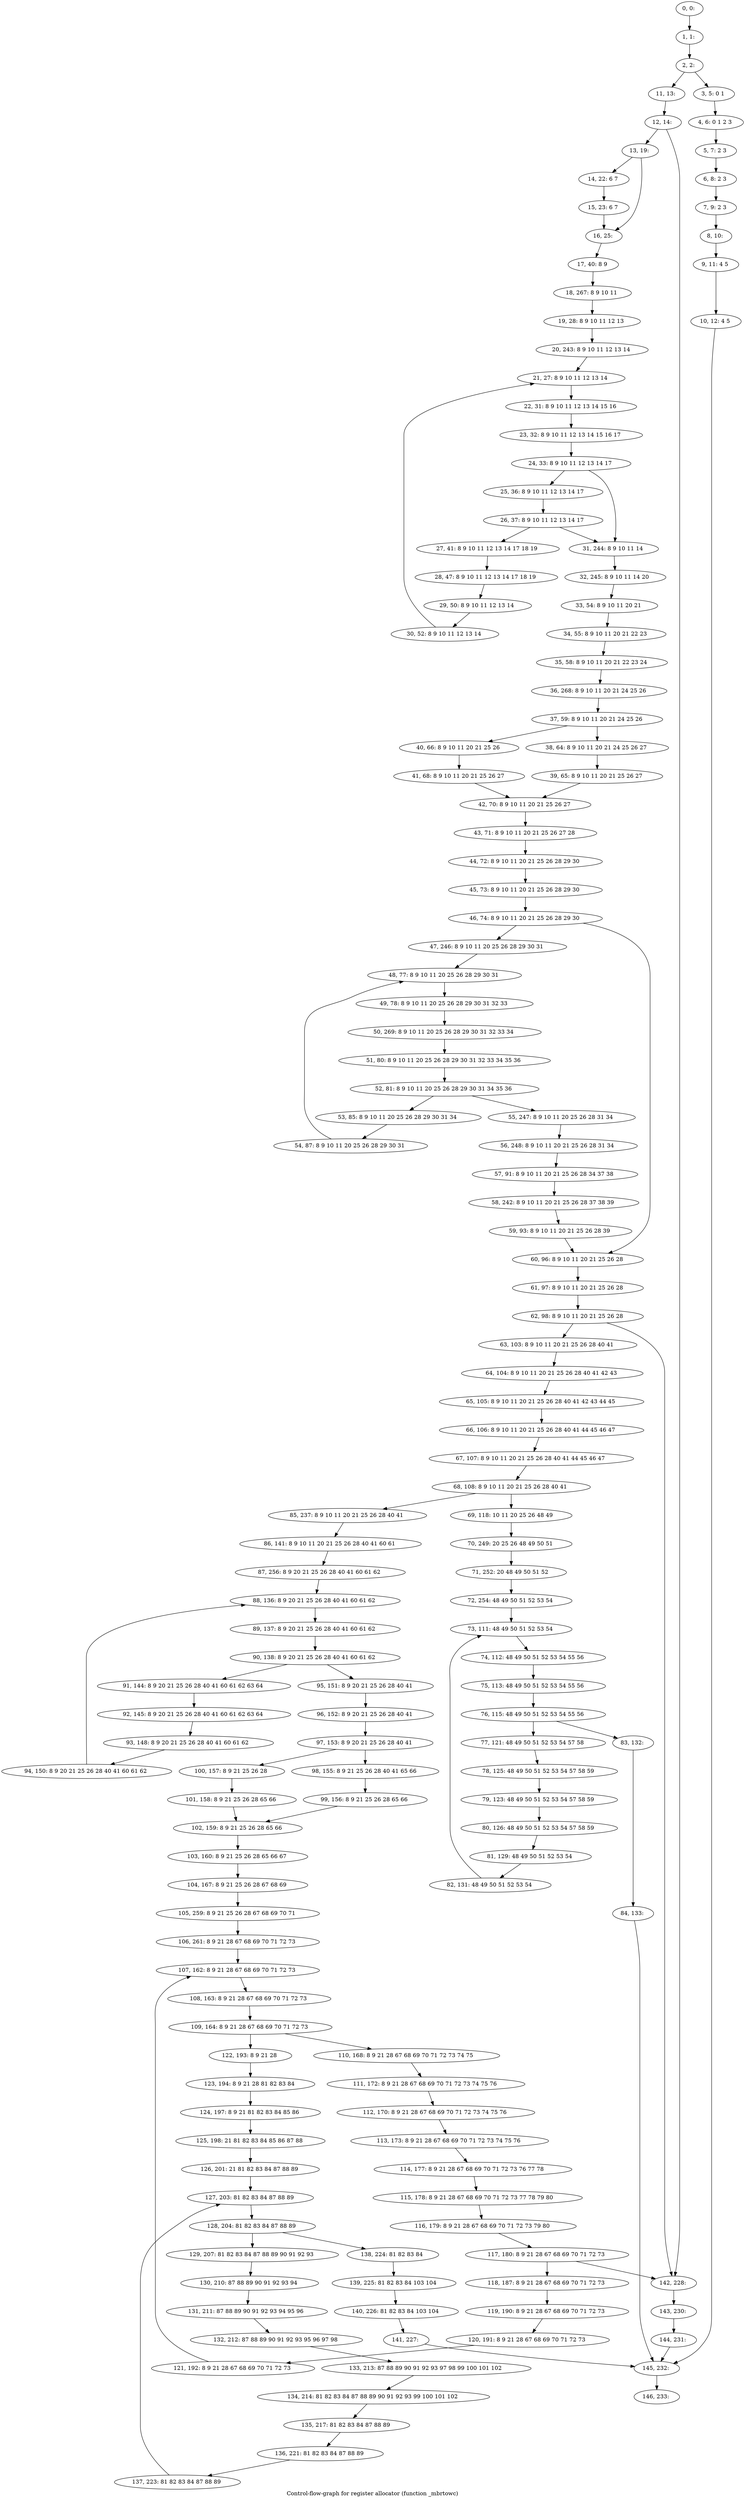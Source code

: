 digraph G {
graph [label="Control-flow-graph for register allocator (function _mbrtowc)"]
0[label="0, 0: "];
1[label="1, 1: "];
2[label="2, 2: "];
3[label="3, 5: 0 1 "];
4[label="4, 6: 0 1 2 3 "];
5[label="5, 7: 2 3 "];
6[label="6, 8: 2 3 "];
7[label="7, 9: 2 3 "];
8[label="8, 10: "];
9[label="9, 11: 4 5 "];
10[label="10, 12: 4 5 "];
11[label="11, 13: "];
12[label="12, 14: "];
13[label="13, 19: "];
14[label="14, 22: 6 7 "];
15[label="15, 23: 6 7 "];
16[label="16, 25: "];
17[label="17, 40: 8 9 "];
18[label="18, 267: 8 9 10 11 "];
19[label="19, 28: 8 9 10 11 12 13 "];
20[label="20, 243: 8 9 10 11 12 13 14 "];
21[label="21, 27: 8 9 10 11 12 13 14 "];
22[label="22, 31: 8 9 10 11 12 13 14 15 16 "];
23[label="23, 32: 8 9 10 11 12 13 14 15 16 17 "];
24[label="24, 33: 8 9 10 11 12 13 14 17 "];
25[label="25, 36: 8 9 10 11 12 13 14 17 "];
26[label="26, 37: 8 9 10 11 12 13 14 17 "];
27[label="27, 41: 8 9 10 11 12 13 14 17 18 19 "];
28[label="28, 47: 8 9 10 11 12 13 14 17 18 19 "];
29[label="29, 50: 8 9 10 11 12 13 14 "];
30[label="30, 52: 8 9 10 11 12 13 14 "];
31[label="31, 244: 8 9 10 11 14 "];
32[label="32, 245: 8 9 10 11 14 20 "];
33[label="33, 54: 8 9 10 11 20 21 "];
34[label="34, 55: 8 9 10 11 20 21 22 23 "];
35[label="35, 58: 8 9 10 11 20 21 22 23 24 "];
36[label="36, 268: 8 9 10 11 20 21 24 25 26 "];
37[label="37, 59: 8 9 10 11 20 21 24 25 26 "];
38[label="38, 64: 8 9 10 11 20 21 24 25 26 27 "];
39[label="39, 65: 8 9 10 11 20 21 25 26 27 "];
40[label="40, 66: 8 9 10 11 20 21 25 26 "];
41[label="41, 68: 8 9 10 11 20 21 25 26 27 "];
42[label="42, 70: 8 9 10 11 20 21 25 26 27 "];
43[label="43, 71: 8 9 10 11 20 21 25 26 27 28 "];
44[label="44, 72: 8 9 10 11 20 21 25 26 28 29 30 "];
45[label="45, 73: 8 9 10 11 20 21 25 26 28 29 30 "];
46[label="46, 74: 8 9 10 11 20 21 25 26 28 29 30 "];
47[label="47, 246: 8 9 10 11 20 25 26 28 29 30 31 "];
48[label="48, 77: 8 9 10 11 20 25 26 28 29 30 31 "];
49[label="49, 78: 8 9 10 11 20 25 26 28 29 30 31 32 33 "];
50[label="50, 269: 8 9 10 11 20 25 26 28 29 30 31 32 33 34 "];
51[label="51, 80: 8 9 10 11 20 25 26 28 29 30 31 32 33 34 35 36 "];
52[label="52, 81: 8 9 10 11 20 25 26 28 29 30 31 34 35 36 "];
53[label="53, 85: 8 9 10 11 20 25 26 28 29 30 31 34 "];
54[label="54, 87: 8 9 10 11 20 25 26 28 29 30 31 "];
55[label="55, 247: 8 9 10 11 20 25 26 28 31 34 "];
56[label="56, 248: 8 9 10 11 20 21 25 26 28 31 34 "];
57[label="57, 91: 8 9 10 11 20 21 25 26 28 34 37 38 "];
58[label="58, 242: 8 9 10 11 20 21 25 26 28 37 38 39 "];
59[label="59, 93: 8 9 10 11 20 21 25 26 28 39 "];
60[label="60, 96: 8 9 10 11 20 21 25 26 28 "];
61[label="61, 97: 8 9 10 11 20 21 25 26 28 "];
62[label="62, 98: 8 9 10 11 20 21 25 26 28 "];
63[label="63, 103: 8 9 10 11 20 21 25 26 28 40 41 "];
64[label="64, 104: 8 9 10 11 20 21 25 26 28 40 41 42 43 "];
65[label="65, 105: 8 9 10 11 20 21 25 26 28 40 41 42 43 44 45 "];
66[label="66, 106: 8 9 10 11 20 21 25 26 28 40 41 44 45 46 47 "];
67[label="67, 107: 8 9 10 11 20 21 25 26 28 40 41 44 45 46 47 "];
68[label="68, 108: 8 9 10 11 20 21 25 26 28 40 41 "];
69[label="69, 118: 10 11 20 25 26 48 49 "];
70[label="70, 249: 20 25 26 48 49 50 51 "];
71[label="71, 252: 20 48 49 50 51 52 "];
72[label="72, 254: 48 49 50 51 52 53 54 "];
73[label="73, 111: 48 49 50 51 52 53 54 "];
74[label="74, 112: 48 49 50 51 52 53 54 55 56 "];
75[label="75, 113: 48 49 50 51 52 53 54 55 56 "];
76[label="76, 115: 48 49 50 51 52 53 54 55 56 "];
77[label="77, 121: 48 49 50 51 52 53 54 57 58 "];
78[label="78, 125: 48 49 50 51 52 53 54 57 58 59 "];
79[label="79, 123: 48 49 50 51 52 53 54 57 58 59 "];
80[label="80, 126: 48 49 50 51 52 53 54 57 58 59 "];
81[label="81, 129: 48 49 50 51 52 53 54 "];
82[label="82, 131: 48 49 50 51 52 53 54 "];
83[label="83, 132: "];
84[label="84, 133: "];
85[label="85, 237: 8 9 10 11 20 21 25 26 28 40 41 "];
86[label="86, 141: 8 9 10 11 20 21 25 26 28 40 41 60 61 "];
87[label="87, 256: 8 9 20 21 25 26 28 40 41 60 61 62 "];
88[label="88, 136: 8 9 20 21 25 26 28 40 41 60 61 62 "];
89[label="89, 137: 8 9 20 21 25 26 28 40 41 60 61 62 "];
90[label="90, 138: 8 9 20 21 25 26 28 40 41 60 61 62 "];
91[label="91, 144: 8 9 20 21 25 26 28 40 41 60 61 62 63 64 "];
92[label="92, 145: 8 9 20 21 25 26 28 40 41 60 61 62 63 64 "];
93[label="93, 148: 8 9 20 21 25 26 28 40 41 60 61 62 "];
94[label="94, 150: 8 9 20 21 25 26 28 40 41 60 61 62 "];
95[label="95, 151: 8 9 20 21 25 26 28 40 41 "];
96[label="96, 152: 8 9 20 21 25 26 28 40 41 "];
97[label="97, 153: 8 9 20 21 25 26 28 40 41 "];
98[label="98, 155: 8 9 21 25 26 28 40 41 65 66 "];
99[label="99, 156: 8 9 21 25 26 28 65 66 "];
100[label="100, 157: 8 9 21 25 26 28 "];
101[label="101, 158: 8 9 21 25 26 28 65 66 "];
102[label="102, 159: 8 9 21 25 26 28 65 66 "];
103[label="103, 160: 8 9 21 25 26 28 65 66 67 "];
104[label="104, 167: 8 9 21 25 26 28 67 68 69 "];
105[label="105, 259: 8 9 21 25 26 28 67 68 69 70 71 "];
106[label="106, 261: 8 9 21 28 67 68 69 70 71 72 73 "];
107[label="107, 162: 8 9 21 28 67 68 69 70 71 72 73 "];
108[label="108, 163: 8 9 21 28 67 68 69 70 71 72 73 "];
109[label="109, 164: 8 9 21 28 67 68 69 70 71 72 73 "];
110[label="110, 168: 8 9 21 28 67 68 69 70 71 72 73 74 75 "];
111[label="111, 172: 8 9 21 28 67 68 69 70 71 72 73 74 75 76 "];
112[label="112, 170: 8 9 21 28 67 68 69 70 71 72 73 74 75 76 "];
113[label="113, 173: 8 9 21 28 67 68 69 70 71 72 73 74 75 76 "];
114[label="114, 177: 8 9 21 28 67 68 69 70 71 72 73 76 77 78 "];
115[label="115, 178: 8 9 21 28 67 68 69 70 71 72 73 77 78 79 80 "];
116[label="116, 179: 8 9 21 28 67 68 69 70 71 72 73 79 80 "];
117[label="117, 180: 8 9 21 28 67 68 69 70 71 72 73 "];
118[label="118, 187: 8 9 21 28 67 68 69 70 71 72 73 "];
119[label="119, 190: 8 9 21 28 67 68 69 70 71 72 73 "];
120[label="120, 191: 8 9 21 28 67 68 69 70 71 72 73 "];
121[label="121, 192: 8 9 21 28 67 68 69 70 71 72 73 "];
122[label="122, 193: 8 9 21 28 "];
123[label="123, 194: 8 9 21 28 81 82 83 84 "];
124[label="124, 197: 8 9 21 81 82 83 84 85 86 "];
125[label="125, 198: 21 81 82 83 84 85 86 87 88 "];
126[label="126, 201: 21 81 82 83 84 87 88 89 "];
127[label="127, 203: 81 82 83 84 87 88 89 "];
128[label="128, 204: 81 82 83 84 87 88 89 "];
129[label="129, 207: 81 82 83 84 87 88 89 90 91 92 93 "];
130[label="130, 210: 87 88 89 90 91 92 93 94 "];
131[label="131, 211: 87 88 89 90 91 92 93 94 95 96 "];
132[label="132, 212: 87 88 89 90 91 92 93 95 96 97 98 "];
133[label="133, 213: 87 88 89 90 91 92 93 97 98 99 100 101 102 "];
134[label="134, 214: 81 82 83 84 87 88 89 90 91 92 93 99 100 101 102 "];
135[label="135, 217: 81 82 83 84 87 88 89 "];
136[label="136, 221: 81 82 83 84 87 88 89 "];
137[label="137, 223: 81 82 83 84 87 88 89 "];
138[label="138, 224: 81 82 83 84 "];
139[label="139, 225: 81 82 83 84 103 104 "];
140[label="140, 226: 81 82 83 84 103 104 "];
141[label="141, 227: "];
142[label="142, 228: "];
143[label="143, 230: "];
144[label="144, 231: "];
145[label="145, 232: "];
146[label="146, 233: "];
0->1 ;
1->2 ;
2->3 ;
2->11 ;
3->4 ;
4->5 ;
5->6 ;
6->7 ;
7->8 ;
8->9 ;
9->10 ;
10->145 ;
11->12 ;
12->13 ;
12->142 ;
13->14 ;
13->16 ;
14->15 ;
15->16 ;
16->17 ;
17->18 ;
18->19 ;
19->20 ;
20->21 ;
21->22 ;
22->23 ;
23->24 ;
24->25 ;
24->31 ;
25->26 ;
26->27 ;
26->31 ;
27->28 ;
28->29 ;
29->30 ;
30->21 ;
31->32 ;
32->33 ;
33->34 ;
34->35 ;
35->36 ;
36->37 ;
37->38 ;
37->40 ;
38->39 ;
39->42 ;
40->41 ;
41->42 ;
42->43 ;
43->44 ;
44->45 ;
45->46 ;
46->47 ;
46->60 ;
47->48 ;
48->49 ;
49->50 ;
50->51 ;
51->52 ;
52->53 ;
52->55 ;
53->54 ;
54->48 ;
55->56 ;
56->57 ;
57->58 ;
58->59 ;
59->60 ;
60->61 ;
61->62 ;
62->63 ;
62->142 ;
63->64 ;
64->65 ;
65->66 ;
66->67 ;
67->68 ;
68->69 ;
68->85 ;
69->70 ;
70->71 ;
71->72 ;
72->73 ;
73->74 ;
74->75 ;
75->76 ;
76->77 ;
76->83 ;
77->78 ;
78->79 ;
79->80 ;
80->81 ;
81->82 ;
82->73 ;
83->84 ;
84->145 ;
85->86 ;
86->87 ;
87->88 ;
88->89 ;
89->90 ;
90->91 ;
90->95 ;
91->92 ;
92->93 ;
93->94 ;
94->88 ;
95->96 ;
96->97 ;
97->98 ;
97->100 ;
98->99 ;
99->102 ;
100->101 ;
101->102 ;
102->103 ;
103->104 ;
104->105 ;
105->106 ;
106->107 ;
107->108 ;
108->109 ;
109->110 ;
109->122 ;
110->111 ;
111->112 ;
112->113 ;
113->114 ;
114->115 ;
115->116 ;
116->117 ;
117->118 ;
117->142 ;
118->119 ;
119->120 ;
120->121 ;
121->107 ;
122->123 ;
123->124 ;
124->125 ;
125->126 ;
126->127 ;
127->128 ;
128->129 ;
128->138 ;
129->130 ;
130->131 ;
131->132 ;
132->133 ;
133->134 ;
134->135 ;
135->136 ;
136->137 ;
137->127 ;
138->139 ;
139->140 ;
140->141 ;
141->145 ;
142->143 ;
143->144 ;
144->145 ;
145->146 ;
}
